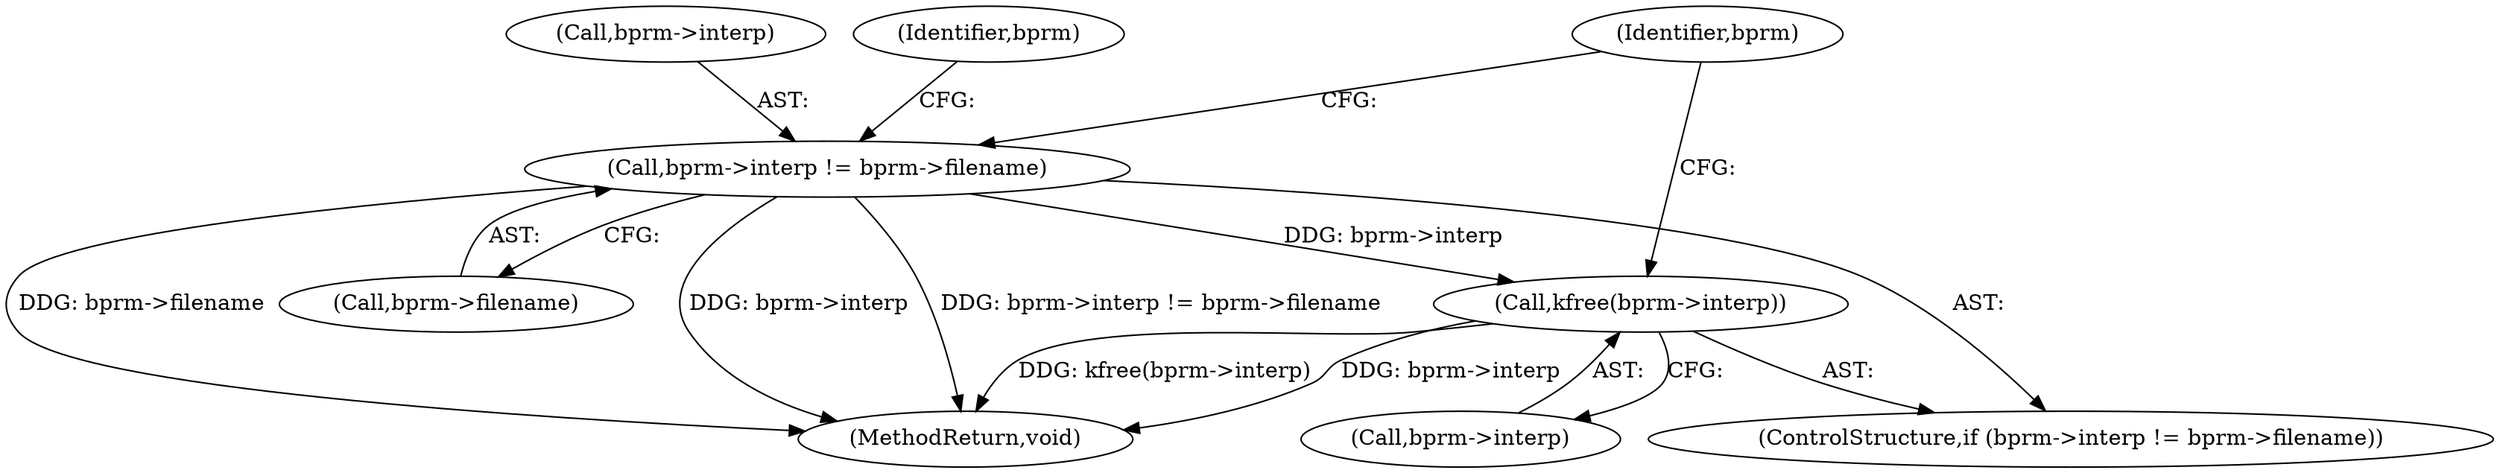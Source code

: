 digraph "0_linux_b66c5984017533316fd1951770302649baf1aa33_1@API" {
"1000130" [label="(Call,kfree(bprm->interp))"];
"1000123" [label="(Call,bprm->interp != bprm->filename)"];
"1000122" [label="(ControlStructure,if (bprm->interp != bprm->filename))"];
"1000135" [label="(Identifier,bprm)"];
"1000131" [label="(Call,bprm->interp)"];
"1000123" [label="(Call,bprm->interp != bprm->filename)"];
"1000130" [label="(Call,kfree(bprm->interp))"];
"1000136" [label="(MethodReturn,void)"];
"1000124" [label="(Call,bprm->interp)"];
"1000127" [label="(Call,bprm->filename)"];
"1000132" [label="(Identifier,bprm)"];
"1000130" -> "1000122"  [label="AST: "];
"1000130" -> "1000131"  [label="CFG: "];
"1000131" -> "1000130"  [label="AST: "];
"1000135" -> "1000130"  [label="CFG: "];
"1000130" -> "1000136"  [label="DDG: kfree(bprm->interp)"];
"1000130" -> "1000136"  [label="DDG: bprm->interp"];
"1000123" -> "1000130"  [label="DDG: bprm->interp"];
"1000123" -> "1000122"  [label="AST: "];
"1000123" -> "1000127"  [label="CFG: "];
"1000124" -> "1000123"  [label="AST: "];
"1000127" -> "1000123"  [label="AST: "];
"1000132" -> "1000123"  [label="CFG: "];
"1000135" -> "1000123"  [label="CFG: "];
"1000123" -> "1000136"  [label="DDG: bprm->interp != bprm->filename"];
"1000123" -> "1000136"  [label="DDG: bprm->filename"];
"1000123" -> "1000136"  [label="DDG: bprm->interp"];
}
